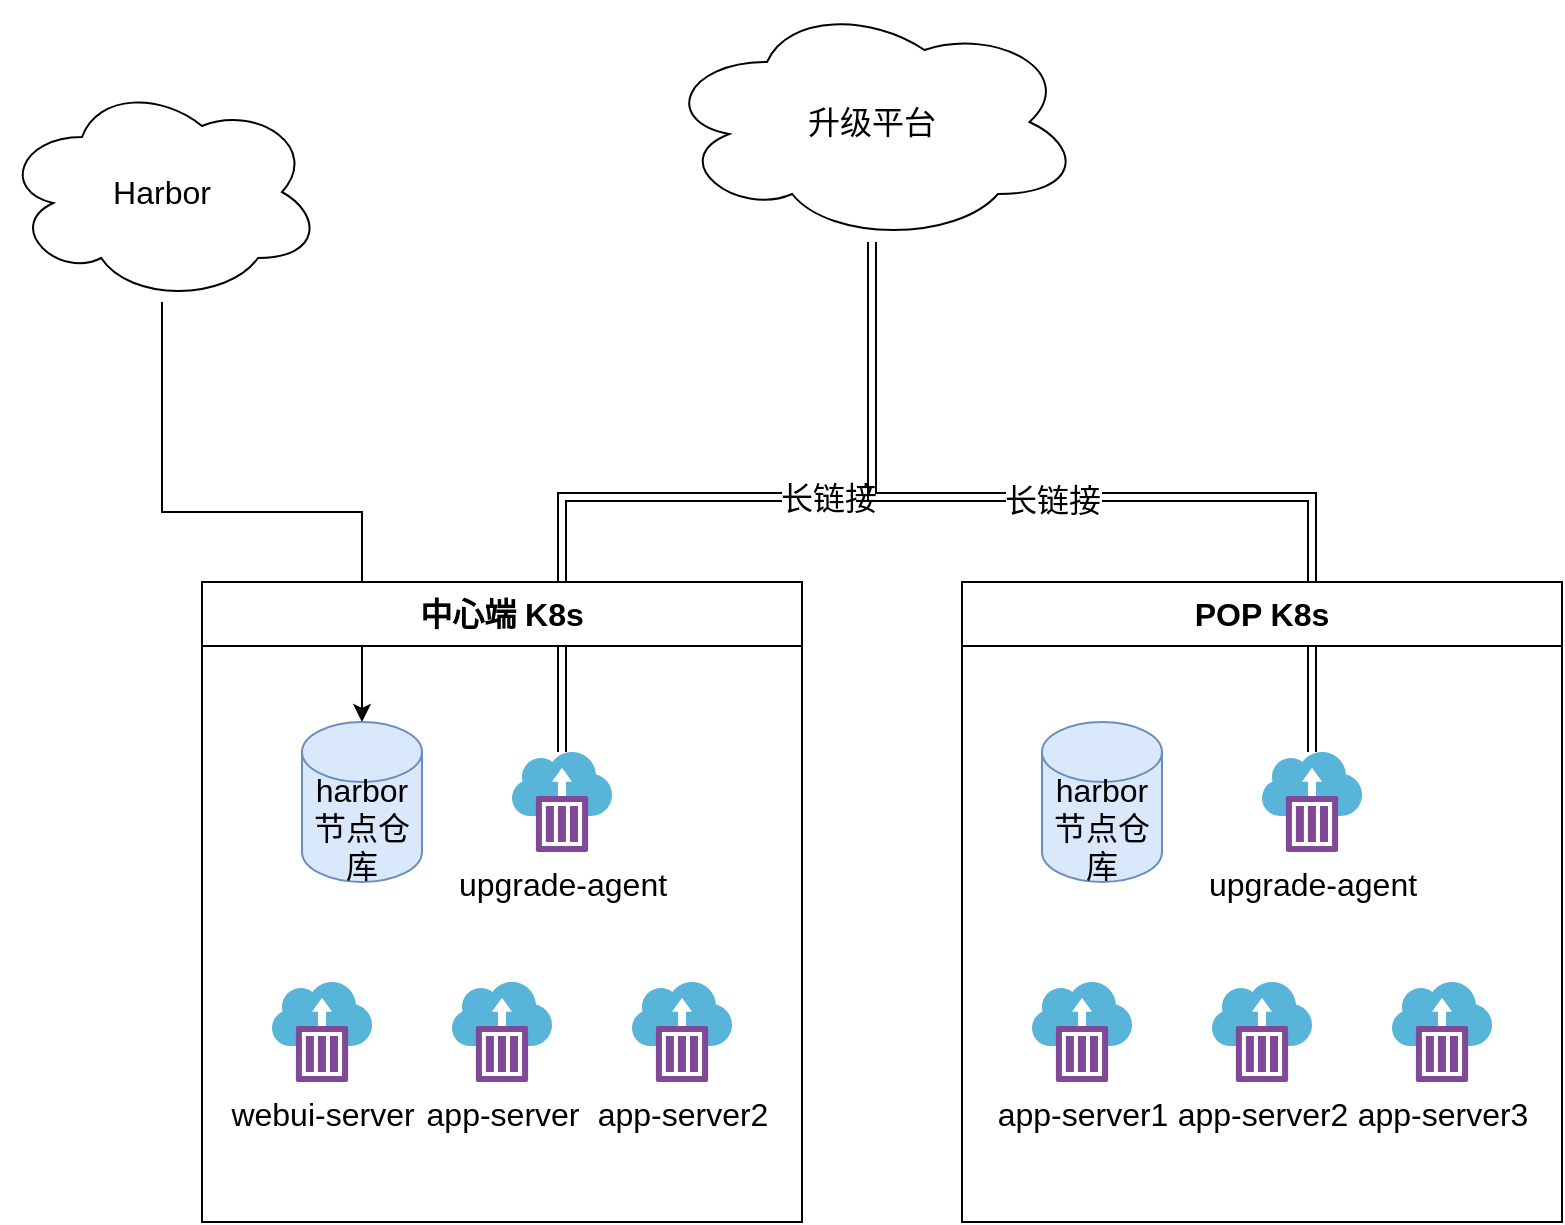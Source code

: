 <mxfile version="21.1.8" type="device" pages="2">
  <diagram name="架构图" id="De30UBjG4c6IVPaVgkq0">
    <mxGraphModel dx="1434" dy="708" grid="1" gridSize="10" guides="1" tooltips="1" connect="1" arrows="1" fold="1" page="1" pageScale="1" pageWidth="827" pageHeight="1169" math="0" shadow="0">
      <root>
        <mxCell id="0" />
        <mxCell id="1" parent="0" />
        <mxCell id="6jb_GxmQmiLSPOpizL2w-21" style="edgeStyle=orthogonalEdgeStyle;rounded=0;orthogonalLoop=1;jettySize=auto;html=1;fontSize=16;" parent="1" source="6jb_GxmQmiLSPOpizL2w-20" target="6jb_GxmQmiLSPOpizL2w-13" edge="1">
          <mxGeometry relative="1" as="geometry" />
        </mxCell>
        <mxCell id="6jb_GxmQmiLSPOpizL2w-16" style="edgeStyle=elbowEdgeStyle;rounded=0;orthogonalLoop=1;jettySize=auto;html=1;shape=link;elbow=vertical;fontSize=16;" parent="1" source="6jb_GxmQmiLSPOpizL2w-3" target="6jb_GxmQmiLSPOpizL2w-15" edge="1">
          <mxGeometry relative="1" as="geometry" />
        </mxCell>
        <mxCell id="6jb_GxmQmiLSPOpizL2w-18" value="长链接" style="edgeLabel;html=1;align=center;verticalAlign=middle;resizable=0;points=[];fontSize=16;" parent="6jb_GxmQmiLSPOpizL2w-16" vertex="1" connectable="0">
          <mxGeometry x="0.268" relative="1" as="geometry">
            <mxPoint as="offset" />
          </mxGeometry>
        </mxCell>
        <mxCell id="6jb_GxmQmiLSPOpizL2w-17" style="rounded=0;orthogonalLoop=1;jettySize=auto;html=1;shape=link;edgeStyle=elbowEdgeStyle;elbow=vertical;fontSize=16;" parent="1" source="6jb_GxmQmiLSPOpizL2w-8" target="6jb_GxmQmiLSPOpizL2w-15" edge="1">
          <mxGeometry relative="1" as="geometry" />
        </mxCell>
        <mxCell id="6jb_GxmQmiLSPOpizL2w-19" value="长链接" style="edgeLabel;html=1;align=center;verticalAlign=middle;resizable=0;points=[];fontSize=16;" parent="6jb_GxmQmiLSPOpizL2w-17" vertex="1" connectable="0">
          <mxGeometry x="0.086" y="1" relative="1" as="geometry">
            <mxPoint as="offset" />
          </mxGeometry>
        </mxCell>
        <mxCell id="6jb_GxmQmiLSPOpizL2w-2" value="中心端 K8s" style="swimlane;whiteSpace=wrap;html=1;startSize=32;fontSize=16;" parent="1" vertex="1">
          <mxGeometry x="120" y="550" width="300" height="320" as="geometry" />
        </mxCell>
        <mxCell id="6jb_GxmQmiLSPOpizL2w-3" value="upgrade-agent" style="image;sketch=0;aspect=fixed;html=1;points=[];align=center;fontSize=16;image=img/lib/mscae/Container_Instances.svg;" parent="6jb_GxmQmiLSPOpizL2w-2" vertex="1">
          <mxGeometry x="155" y="85" width="50" height="50" as="geometry" />
        </mxCell>
        <mxCell id="6jb_GxmQmiLSPOpizL2w-4" value="webui-server" style="image;sketch=0;aspect=fixed;html=1;points=[];align=center;fontSize=16;image=img/lib/mscae/Container_Instances.svg;" parent="6jb_GxmQmiLSPOpizL2w-2" vertex="1">
          <mxGeometry x="35" y="200" width="50" height="50" as="geometry" />
        </mxCell>
        <mxCell id="6jb_GxmQmiLSPOpizL2w-5" value="app-server" style="image;sketch=0;aspect=fixed;html=1;points=[];align=center;fontSize=16;image=img/lib/mscae/Container_Instances.svg;" parent="6jb_GxmQmiLSPOpizL2w-2" vertex="1">
          <mxGeometry x="125" y="200" width="50" height="50" as="geometry" />
        </mxCell>
        <mxCell id="6jb_GxmQmiLSPOpizL2w-6" value="app-server2" style="image;sketch=0;aspect=fixed;html=1;points=[];align=center;fontSize=16;image=img/lib/mscae/Container_Instances.svg;" parent="6jb_GxmQmiLSPOpizL2w-2" vertex="1">
          <mxGeometry x="215" y="200" width="50" height="50" as="geometry" />
        </mxCell>
        <mxCell id="6jb_GxmQmiLSPOpizL2w-13" value="harbor&lt;br style=&quot;font-size: 16px;&quot;&gt;节点仓库" style="shape=cylinder3;whiteSpace=wrap;html=1;boundedLbl=1;backgroundOutline=1;size=15;fillColor=#dae8fc;strokeColor=#6c8ebf;fontSize=16;" parent="6jb_GxmQmiLSPOpizL2w-2" vertex="1">
          <mxGeometry x="50" y="70" width="60" height="80" as="geometry" />
        </mxCell>
        <mxCell id="6jb_GxmQmiLSPOpizL2w-7" value="POP K8s" style="swimlane;whiteSpace=wrap;html=1;startSize=32;fontSize=16;" parent="1" vertex="1">
          <mxGeometry x="500" y="550" width="300" height="320" as="geometry" />
        </mxCell>
        <mxCell id="6jb_GxmQmiLSPOpizL2w-8" value="upgrade-agent" style="image;sketch=0;aspect=fixed;html=1;points=[];align=center;fontSize=16;image=img/lib/mscae/Container_Instances.svg;" parent="6jb_GxmQmiLSPOpizL2w-7" vertex="1">
          <mxGeometry x="150" y="85" width="50" height="50" as="geometry" />
        </mxCell>
        <mxCell id="6jb_GxmQmiLSPOpizL2w-9" value="app-server1" style="image;sketch=0;aspect=fixed;html=1;points=[];align=center;fontSize=16;image=img/lib/mscae/Container_Instances.svg;" parent="6jb_GxmQmiLSPOpizL2w-7" vertex="1">
          <mxGeometry x="35" y="200" width="50" height="50" as="geometry" />
        </mxCell>
        <mxCell id="6jb_GxmQmiLSPOpizL2w-10" value="app-server2" style="image;sketch=0;aspect=fixed;html=1;points=[];align=center;fontSize=16;image=img/lib/mscae/Container_Instances.svg;" parent="6jb_GxmQmiLSPOpizL2w-7" vertex="1">
          <mxGeometry x="125" y="200" width="50" height="50" as="geometry" />
        </mxCell>
        <mxCell id="6jb_GxmQmiLSPOpizL2w-11" value="app-server3" style="image;sketch=0;aspect=fixed;html=1;points=[];align=center;fontSize=16;image=img/lib/mscae/Container_Instances.svg;" parent="6jb_GxmQmiLSPOpizL2w-7" vertex="1">
          <mxGeometry x="215" y="200" width="50" height="50" as="geometry" />
        </mxCell>
        <mxCell id="6jb_GxmQmiLSPOpizL2w-14" value="harbor&lt;br style=&quot;font-size: 16px;&quot;&gt;节点仓库" style="shape=cylinder3;whiteSpace=wrap;html=1;boundedLbl=1;backgroundOutline=1;size=15;fillColor=#dae8fc;strokeColor=#6c8ebf;fontSize=16;" parent="6jb_GxmQmiLSPOpizL2w-7" vertex="1">
          <mxGeometry x="40" y="70" width="60" height="80" as="geometry" />
        </mxCell>
        <mxCell id="6jb_GxmQmiLSPOpizL2w-15" value="升级平台" style="ellipse;shape=cloud;whiteSpace=wrap;html=1;fontSize=16;" parent="1" vertex="1">
          <mxGeometry x="350" y="260" width="210" height="120" as="geometry" />
        </mxCell>
        <mxCell id="6jb_GxmQmiLSPOpizL2w-20" value="Harbor" style="ellipse;shape=cloud;whiteSpace=wrap;html=1;fontSize=16;" parent="1" vertex="1">
          <mxGeometry x="20" y="300" width="160" height="110" as="geometry" />
        </mxCell>
      </root>
    </mxGraphModel>
  </diagram>
  <diagram id="pqeDh1vnQQ79o3KZd4Gk" name="用例图">
    <mxGraphModel dx="1434" dy="708" grid="1" gridSize="10" guides="1" tooltips="1" connect="1" arrows="1" fold="1" page="1" pageScale="1" pageWidth="827" pageHeight="1169" math="0" shadow="0">
      <root>
        <mxCell id="0" />
        <mxCell id="1" parent="0" />
        <mxCell id="6nhKwVBd9Ds2IKGFAxsD-11" style="rounded=0;orthogonalLoop=1;jettySize=auto;html=1;fontSize=16;fontFamily=Helvetica;" parent="1" source="6nhKwVBd9Ds2IKGFAxsD-1" target="6nhKwVBd9Ds2IKGFAxsD-7" edge="1">
          <mxGeometry relative="1" as="geometry" />
        </mxCell>
        <mxCell id="6nhKwVBd9Ds2IKGFAxsD-26" style="edgeStyle=none;rounded=0;orthogonalLoop=1;jettySize=auto;html=1;fontSize=16;fontFamily=Helvetica;" parent="1" source="6nhKwVBd9Ds2IKGFAxsD-1" target="6nhKwVBd9Ds2IKGFAxsD-25" edge="1">
          <mxGeometry relative="1" as="geometry" />
        </mxCell>
        <mxCell id="6nhKwVBd9Ds2IKGFAxsD-1" value="运维人员" style="shape=umlActor;verticalLabelPosition=bottom;verticalAlign=top;html=1;outlineConnect=0;fontSize=16;fontFamily=Helvetica;" parent="1" vertex="1">
          <mxGeometry x="170" y="120" width="30" height="60" as="geometry" />
        </mxCell>
        <mxCell id="6nhKwVBd9Ds2IKGFAxsD-13" style="edgeStyle=none;rounded=0;orthogonalLoop=1;jettySize=auto;html=1;fontSize=16;fontFamily=Helvetica;" parent="1" source="6nhKwVBd9Ds2IKGFAxsD-2" target="6nhKwVBd9Ds2IKGFAxsD-8" edge="1">
          <mxGeometry relative="1" as="geometry" />
        </mxCell>
        <mxCell id="6nhKwVBd9Ds2IKGFAxsD-14" style="edgeStyle=none;rounded=0;orthogonalLoop=1;jettySize=auto;html=1;fontSize=16;fontFamily=Helvetica;" parent="1" source="6nhKwVBd9Ds2IKGFAxsD-2" target="6nhKwVBd9Ds2IKGFAxsD-5" edge="1">
          <mxGeometry relative="1" as="geometry" />
        </mxCell>
        <mxCell id="6nhKwVBd9Ds2IKGFAxsD-16" style="edgeStyle=none;rounded=0;orthogonalLoop=1;jettySize=auto;html=1;entryX=0;entryY=0;entryDx=0;entryDy=0;fontSize=16;fontFamily=Helvetica;" parent="1" source="6nhKwVBd9Ds2IKGFAxsD-2" target="6nhKwVBd9Ds2IKGFAxsD-9" edge="1">
          <mxGeometry relative="1" as="geometry" />
        </mxCell>
        <mxCell id="6nhKwVBd9Ds2IKGFAxsD-19" style="edgeStyle=none;rounded=0;orthogonalLoop=1;jettySize=auto;html=1;fontSize=16;fontFamily=Helvetica;" parent="1" source="6nhKwVBd9Ds2IKGFAxsD-2" target="6nhKwVBd9Ds2IKGFAxsD-24" edge="1">
          <mxGeometry relative="1" as="geometry">
            <mxPoint x="327.574" y="721.716" as="targetPoint" />
          </mxGeometry>
        </mxCell>
        <mxCell id="6nhKwVBd9Ds2IKGFAxsD-2" value="升级人员" style="shape=umlActor;verticalLabelPosition=bottom;verticalAlign=top;html=1;outlineConnect=0;fontSize=16;fontFamily=Helvetica;" parent="1" vertex="1">
          <mxGeometry x="170" y="525" width="30" height="60" as="geometry" />
        </mxCell>
        <mxCell id="6nhKwVBd9Ds2IKGFAxsD-22" style="edgeStyle=none;rounded=0;orthogonalLoop=1;jettySize=auto;html=1;fontSize=16;fontFamily=Helvetica;" parent="1" source="6nhKwVBd9Ds2IKGFAxsD-3" target="6nhKwVBd9Ds2IKGFAxsD-17" edge="1">
          <mxGeometry relative="1" as="geometry" />
        </mxCell>
        <mxCell id="6nhKwVBd9Ds2IKGFAxsD-23" style="edgeStyle=none;rounded=0;orthogonalLoop=1;jettySize=auto;html=1;fontSize=16;fontFamily=Helvetica;" parent="1" source="6nhKwVBd9Ds2IKGFAxsD-3" target="6nhKwVBd9Ds2IKGFAxsD-21" edge="1">
          <mxGeometry relative="1" as="geometry" />
        </mxCell>
        <mxCell id="6nhKwVBd9Ds2IKGFAxsD-3" value="系统管理员" style="shape=umlActor;verticalLabelPosition=bottom;verticalAlign=top;html=1;outlineConnect=0;fontSize=16;fontFamily=Helvetica;" parent="1" vertex="1">
          <mxGeometry x="630" y="250" width="30" height="60" as="geometry" />
        </mxCell>
        <mxCell id="6nhKwVBd9Ds2IKGFAxsD-5" value="升级工单&lt;br style=&quot;font-size: 16px;&quot;&gt;查看、编辑" style="ellipse;whiteSpace=wrap;html=1;fontSize=16;fontFamily=Helvetica;" parent="1" vertex="1">
          <mxGeometry x="310" y="490" width="120" height="80" as="geometry" />
        </mxCell>
        <mxCell id="6nhKwVBd9Ds2IKGFAxsD-7" value="应用操作&lt;br style=&quot;font-size: 16px;&quot;&gt;升级、回滚" style="ellipse;whiteSpace=wrap;html=1;fontSize=16;fontFamily=Helvetica;" parent="1" vertex="1">
          <mxGeometry x="310" y="110" width="120" height="80" as="geometry" />
        </mxCell>
        <mxCell id="6nhKwVBd9Ds2IKGFAxsD-8" value="节点应用&lt;br style=&quot;font-size: 16px;&quot;&gt;查看、编辑、对比、同步" style="ellipse;whiteSpace=wrap;html=1;fontSize=16;fontFamily=Helvetica;" parent="1" vertex="1">
          <mxGeometry x="310" y="390" width="120" height="80" as="geometry" />
        </mxCell>
        <mxCell id="6nhKwVBd9Ds2IKGFAxsD-9" value="应用模板&lt;br style=&quot;font-size: 16px;&quot;&gt;新增、编辑、删除" style="ellipse;whiteSpace=wrap;html=1;fontSize=16;fontFamily=Helvetica;" parent="1" vertex="1">
          <mxGeometry x="310" y="600" width="120" height="80" as="geometry" />
        </mxCell>
        <mxCell id="6nhKwVBd9Ds2IKGFAxsD-17" value="节点agent管理" style="ellipse;whiteSpace=wrap;html=1;fontSize=16;fontFamily=Helvetica;" parent="1" vertex="1">
          <mxGeometry x="730" y="130" width="120" height="80" as="geometry" />
        </mxCell>
        <mxCell id="6nhKwVBd9Ds2IKGFAxsD-21" value="仓库管理" style="ellipse;whiteSpace=wrap;html=1;fontSize=16;fontFamily=Helvetica;" parent="1" vertex="1">
          <mxGeometry x="730" y="250" width="120" height="80" as="geometry" />
        </mxCell>
        <mxCell id="6nhKwVBd9Ds2IKGFAxsD-24" value="环境&lt;br style=&quot;font-size: 16px;&quot;&gt;新增、删除" style="ellipse;whiteSpace=wrap;html=1;fontSize=16;fontFamily=Helvetica;" parent="1" vertex="1">
          <mxGeometry x="310" y="710" width="120" height="80" as="geometry" />
        </mxCell>
        <mxCell id="6nhKwVBd9Ds2IKGFAxsD-25" value="审批" style="ellipse;whiteSpace=wrap;html=1;fontSize=16;fontFamily=Helvetica;" parent="1" vertex="1">
          <mxGeometry x="310" y="220" width="120" height="80" as="geometry" />
        </mxCell>
      </root>
    </mxGraphModel>
  </diagram>
</mxfile>
